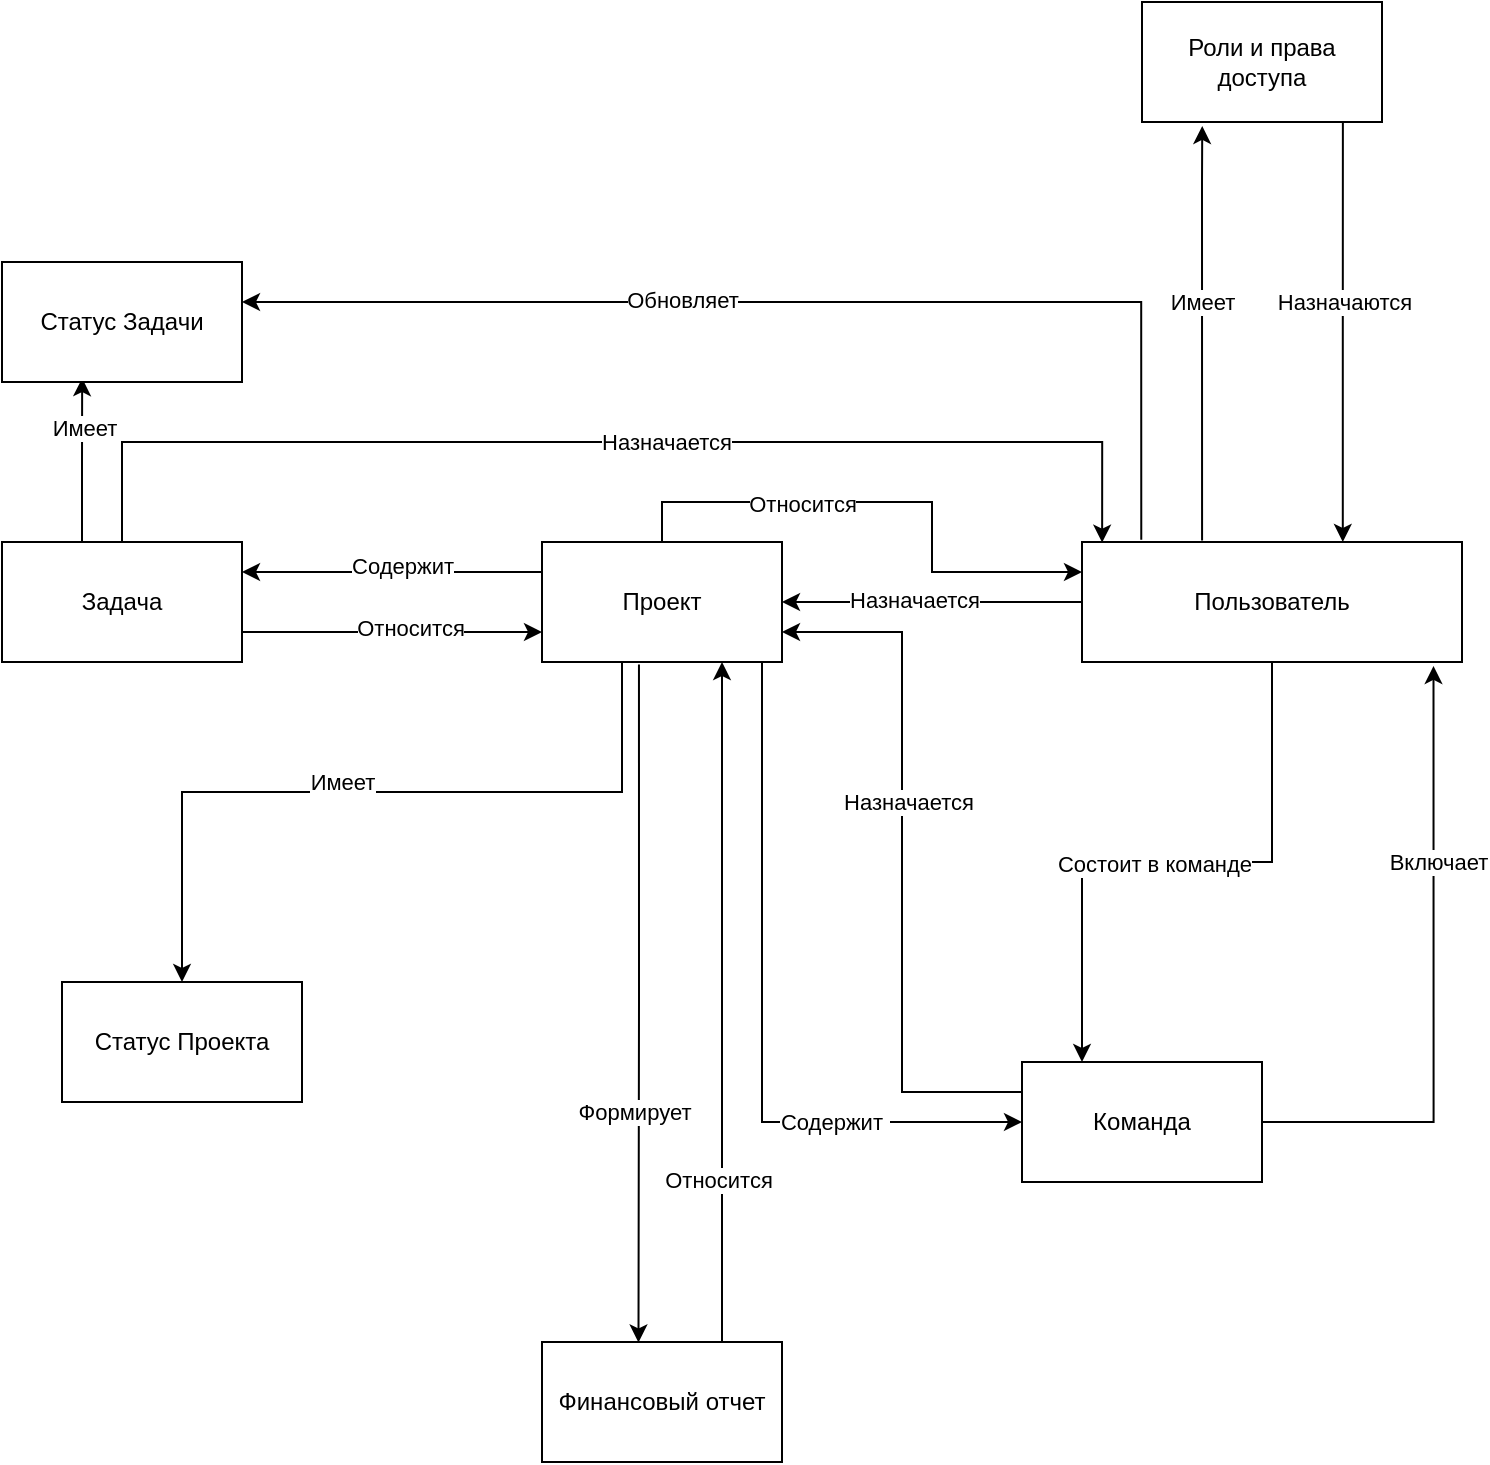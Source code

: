 <mxfile version="22.0.6" type="device">
  <diagram name="Page-1" id="oEurP3AkLmuGHhC5jFAH">
    <mxGraphModel dx="2440" dy="902" grid="1" gridSize="10" guides="1" tooltips="1" connect="1" arrows="1" fold="1" page="1" pageScale="1" pageWidth="850" pageHeight="1100" math="0" shadow="0">
      <root>
        <mxCell id="0" />
        <mxCell id="1" parent="0" />
        <mxCell id="lpnE2xACHy-9xreI-rhU-22" style="edgeStyle=orthogonalEdgeStyle;rounded=0;orthogonalLoop=1;jettySize=auto;html=1;entryX=0;entryY=0.25;entryDx=0;entryDy=0;exitX=0.5;exitY=0;exitDx=0;exitDy=0;" parent="1" source="lpnE2xACHy-9xreI-rhU-1" target="lpnE2xACHy-9xreI-rhU-6" edge="1">
          <mxGeometry relative="1" as="geometry" />
        </mxCell>
        <mxCell id="lpnE2xACHy-9xreI-rhU-23" value="Относится" style="edgeLabel;html=1;align=center;verticalAlign=middle;resizable=0;points=[];" parent="lpnE2xACHy-9xreI-rhU-22" vertex="1" connectable="0">
          <mxGeometry x="-0.321" y="-1" relative="1" as="geometry">
            <mxPoint as="offset" />
          </mxGeometry>
        </mxCell>
        <mxCell id="lpnE2xACHy-9xreI-rhU-24" style="edgeStyle=orthogonalEdgeStyle;rounded=0;orthogonalLoop=1;jettySize=auto;html=1;entryX=0;entryY=0.5;entryDx=0;entryDy=0;exitX=0.911;exitY=0.994;exitDx=0;exitDy=0;exitPerimeter=0;" parent="1" source="lpnE2xACHy-9xreI-rhU-1" target="lpnE2xACHy-9xreI-rhU-8" edge="1">
          <mxGeometry relative="1" as="geometry">
            <Array as="points">
              <mxPoint x="192" y="1000" />
              <mxPoint x="190" y="1000" />
              <mxPoint x="190" y="1230" />
            </Array>
          </mxGeometry>
        </mxCell>
        <mxCell id="lpnE2xACHy-9xreI-rhU-25" value="Содержит&amp;nbsp;" style="edgeLabel;html=1;align=center;verticalAlign=middle;resizable=0;points=[];" parent="lpnE2xACHy-9xreI-rhU-24" vertex="1" connectable="0">
          <mxGeometry x="0.337" y="-2" relative="1" as="geometry">
            <mxPoint x="26" y="-2" as="offset" />
          </mxGeometry>
        </mxCell>
        <mxCell id="lpnE2xACHy-9xreI-rhU-31" style="edgeStyle=orthogonalEdgeStyle;rounded=0;orthogonalLoop=1;jettySize=auto;html=1;entryX=1;entryY=0.25;entryDx=0;entryDy=0;exitX=0;exitY=0.25;exitDx=0;exitDy=0;" parent="1" source="lpnE2xACHy-9xreI-rhU-1" target="lpnE2xACHy-9xreI-rhU-2" edge="1">
          <mxGeometry relative="1" as="geometry" />
        </mxCell>
        <mxCell id="lpnE2xACHy-9xreI-rhU-32" value="Содержит" style="edgeLabel;html=1;align=center;verticalAlign=middle;resizable=0;points=[];" parent="lpnE2xACHy-9xreI-rhU-31" vertex="1" connectable="0">
          <mxGeometry x="-0.067" y="-3" relative="1" as="geometry">
            <mxPoint as="offset" />
          </mxGeometry>
        </mxCell>
        <mxCell id="lpnE2xACHy-9xreI-rhU-1" value="Проект" style="rounded=0;whiteSpace=wrap;html=1;" parent="1" vertex="1">
          <mxGeometry x="80" y="940" width="120" height="60" as="geometry" />
        </mxCell>
        <mxCell id="lpnE2xACHy-9xreI-rhU-29" style="edgeStyle=orthogonalEdgeStyle;rounded=0;orthogonalLoop=1;jettySize=auto;html=1;entryX=0;entryY=0.75;entryDx=0;entryDy=0;exitX=1;exitY=0.75;exitDx=0;exitDy=0;" parent="1" source="lpnE2xACHy-9xreI-rhU-2" target="lpnE2xACHy-9xreI-rhU-1" edge="1">
          <mxGeometry relative="1" as="geometry" />
        </mxCell>
        <mxCell id="lpnE2xACHy-9xreI-rhU-30" value="Относится" style="edgeLabel;html=1;align=center;verticalAlign=middle;resizable=0;points=[];" parent="lpnE2xACHy-9xreI-rhU-29" vertex="1" connectable="0">
          <mxGeometry x="0.12" y="2" relative="1" as="geometry">
            <mxPoint as="offset" />
          </mxGeometry>
        </mxCell>
        <mxCell id="BhW2O-7YPJXZD_6on5KU-4" style="edgeStyle=orthogonalEdgeStyle;rounded=0;orthogonalLoop=1;jettySize=auto;html=1;entryX=0.334;entryY=0.968;entryDx=0;entryDy=0;entryPerimeter=0;" edge="1" parent="1" source="lpnE2xACHy-9xreI-rhU-2" target="BhW2O-7YPJXZD_6on5KU-3">
          <mxGeometry relative="1" as="geometry">
            <Array as="points">
              <mxPoint x="-150" y="900" />
              <mxPoint x="-150" y="900" />
            </Array>
          </mxGeometry>
        </mxCell>
        <mxCell id="BhW2O-7YPJXZD_6on5KU-5" value="Имеет" style="edgeLabel;html=1;align=center;verticalAlign=middle;resizable=0;points=[];" vertex="1" connectable="0" parent="BhW2O-7YPJXZD_6on5KU-4">
          <mxGeometry x="0.103" y="-1" relative="1" as="geometry">
            <mxPoint y="-12" as="offset" />
          </mxGeometry>
        </mxCell>
        <mxCell id="lpnE2xACHy-9xreI-rhU-2" value="Задача" style="rounded=0;whiteSpace=wrap;html=1;" parent="1" vertex="1">
          <mxGeometry x="-190" y="940" width="120" height="60" as="geometry" />
        </mxCell>
        <mxCell id="lpnE2xACHy-9xreI-rhU-49" style="edgeStyle=orthogonalEdgeStyle;rounded=0;orthogonalLoop=1;jettySize=auto;html=1;endArrow=none;endFill=0;startArrow=classic;startFill=1;" parent="1" source="lpnE2xACHy-9xreI-rhU-5" edge="1">
          <mxGeometry relative="1" as="geometry">
            <mxPoint x="120" y="1000" as="targetPoint" />
            <Array as="points">
              <mxPoint x="30" y="1065" />
              <mxPoint x="120" y="1065" />
              <mxPoint x="120" y="1000" />
            </Array>
          </mxGeometry>
        </mxCell>
        <mxCell id="lpnE2xACHy-9xreI-rhU-50" value="Имеет" style="edgeLabel;html=1;align=center;verticalAlign=middle;resizable=0;points=[];" parent="lpnE2xACHy-9xreI-rhU-49" vertex="1" connectable="0">
          <mxGeometry x="-0.099" y="-1" relative="1" as="geometry">
            <mxPoint x="4" y="-6" as="offset" />
          </mxGeometry>
        </mxCell>
        <mxCell id="lpnE2xACHy-9xreI-rhU-5" value="Статус Проекта" style="rounded=0;whiteSpace=wrap;html=1;" parent="1" vertex="1">
          <mxGeometry x="-160" y="1160" width="120" height="60" as="geometry" />
        </mxCell>
        <mxCell id="lpnE2xACHy-9xreI-rhU-13" style="edgeStyle=orthogonalEdgeStyle;rounded=0;orthogonalLoop=1;jettySize=auto;html=1;exitX=0.316;exitY=-0.013;exitDx=0;exitDy=0;exitPerimeter=0;entryX=0.251;entryY=1.033;entryDx=0;entryDy=0;entryPerimeter=0;" parent="1" source="lpnE2xACHy-9xreI-rhU-6" target="lpnE2xACHy-9xreI-rhU-10" edge="1">
          <mxGeometry relative="1" as="geometry">
            <mxPoint x="410" y="910" as="sourcePoint" />
            <mxPoint x="410" y="740" as="targetPoint" />
            <Array as="points">
              <mxPoint x="410" y="760" />
              <mxPoint x="410" y="760" />
            </Array>
          </mxGeometry>
        </mxCell>
        <mxCell id="lpnE2xACHy-9xreI-rhU-14" value="Имеет" style="edgeLabel;html=1;align=center;verticalAlign=middle;resizable=0;points=[];" parent="lpnE2xACHy-9xreI-rhU-13" vertex="1" connectable="0">
          <mxGeometry x="0.476" relative="1" as="geometry">
            <mxPoint y="34" as="offset" />
          </mxGeometry>
        </mxCell>
        <mxCell id="lpnE2xACHy-9xreI-rhU-15" style="edgeStyle=orthogonalEdgeStyle;rounded=0;orthogonalLoop=1;jettySize=auto;html=1;entryX=0.25;entryY=0;entryDx=0;entryDy=0;" parent="1" source="lpnE2xACHy-9xreI-rhU-6" target="lpnE2xACHy-9xreI-rhU-8" edge="1">
          <mxGeometry relative="1" as="geometry" />
        </mxCell>
        <mxCell id="lpnE2xACHy-9xreI-rhU-16" value="Состоит в команде" style="edgeLabel;html=1;align=center;verticalAlign=middle;resizable=0;points=[];" parent="lpnE2xACHy-9xreI-rhU-15" vertex="1" connectable="0">
          <mxGeometry x="0.078" y="1" relative="1" as="geometry">
            <mxPoint as="offset" />
          </mxGeometry>
        </mxCell>
        <mxCell id="lpnE2xACHy-9xreI-rhU-20" style="edgeStyle=orthogonalEdgeStyle;rounded=0;orthogonalLoop=1;jettySize=auto;html=1;entryX=1;entryY=0.5;entryDx=0;entryDy=0;" parent="1" source="lpnE2xACHy-9xreI-rhU-6" target="lpnE2xACHy-9xreI-rhU-1" edge="1">
          <mxGeometry relative="1" as="geometry" />
        </mxCell>
        <mxCell id="lpnE2xACHy-9xreI-rhU-21" value="Назначается" style="edgeLabel;html=1;align=center;verticalAlign=middle;resizable=0;points=[];" parent="lpnE2xACHy-9xreI-rhU-20" vertex="1" connectable="0">
          <mxGeometry x="0.12" y="-1" relative="1" as="geometry">
            <mxPoint as="offset" />
          </mxGeometry>
        </mxCell>
        <mxCell id="lpnE2xACHy-9xreI-rhU-66" style="edgeStyle=orthogonalEdgeStyle;rounded=0;orthogonalLoop=1;jettySize=auto;html=1;entryX=0.402;entryY=0.004;entryDx=0;entryDy=0;exitX=0.404;exitY=1.021;exitDx=0;exitDy=0;exitPerimeter=0;entryPerimeter=0;" parent="1" source="lpnE2xACHy-9xreI-rhU-1" target="lpnE2xACHy-9xreI-rhU-9" edge="1">
          <mxGeometry relative="1" as="geometry">
            <Array as="points" />
          </mxGeometry>
        </mxCell>
        <mxCell id="lpnE2xACHy-9xreI-rhU-67" value="Формирует" style="edgeLabel;html=1;align=center;verticalAlign=middle;resizable=0;points=[];" parent="lpnE2xACHy-9xreI-rhU-66" vertex="1" connectable="0">
          <mxGeometry x="0.32" y="-2" relative="1" as="geometry">
            <mxPoint as="offset" />
          </mxGeometry>
        </mxCell>
        <mxCell id="lpnE2xACHy-9xreI-rhU-6" value="Пользователь" style="rounded=0;whiteSpace=wrap;html=1;" parent="1" vertex="1">
          <mxGeometry x="350" y="940" width="190" height="60" as="geometry" />
        </mxCell>
        <mxCell id="lpnE2xACHy-9xreI-rhU-27" style="edgeStyle=orthogonalEdgeStyle;rounded=0;orthogonalLoop=1;jettySize=auto;html=1;entryX=1;entryY=0.75;entryDx=0;entryDy=0;exitX=0;exitY=0.25;exitDx=0;exitDy=0;" parent="1" source="lpnE2xACHy-9xreI-rhU-8" target="lpnE2xACHy-9xreI-rhU-1" edge="1">
          <mxGeometry relative="1" as="geometry" />
        </mxCell>
        <mxCell id="lpnE2xACHy-9xreI-rhU-28" value="Назначается" style="edgeLabel;html=1;align=center;verticalAlign=middle;resizable=0;points=[];" parent="lpnE2xACHy-9xreI-rhU-27" vertex="1" connectable="0">
          <mxGeometry x="0.419" y="-3" relative="1" as="geometry">
            <mxPoint y="43" as="offset" />
          </mxGeometry>
        </mxCell>
        <mxCell id="lpnE2xACHy-9xreI-rhU-8" value="Команда" style="rounded=0;whiteSpace=wrap;html=1;" parent="1" vertex="1">
          <mxGeometry x="320" y="1200" width="120" height="60" as="geometry" />
        </mxCell>
        <mxCell id="BhW2O-7YPJXZD_6on5KU-1" style="edgeStyle=orthogonalEdgeStyle;rounded=0;orthogonalLoop=1;jettySize=auto;html=1;entryX=0.75;entryY=1;entryDx=0;entryDy=0;" edge="1" parent="1" source="lpnE2xACHy-9xreI-rhU-9" target="lpnE2xACHy-9xreI-rhU-1">
          <mxGeometry relative="1" as="geometry">
            <Array as="points">
              <mxPoint x="170" y="1360" />
              <mxPoint x="170" y="1360" />
            </Array>
          </mxGeometry>
        </mxCell>
        <mxCell id="BhW2O-7YPJXZD_6on5KU-2" value="Относится" style="edgeLabel;html=1;align=center;verticalAlign=middle;resizable=0;points=[];" vertex="1" connectable="0" parent="BhW2O-7YPJXZD_6on5KU-1">
          <mxGeometry x="-0.15" y="2" relative="1" as="geometry">
            <mxPoint y="63" as="offset" />
          </mxGeometry>
        </mxCell>
        <mxCell id="lpnE2xACHy-9xreI-rhU-9" value="Финансовый отчет" style="rounded=0;whiteSpace=wrap;html=1;" parent="1" vertex="1">
          <mxGeometry x="80" y="1340" width="120" height="60" as="geometry" />
        </mxCell>
        <mxCell id="lpnE2xACHy-9xreI-rhU-11" style="edgeStyle=orthogonalEdgeStyle;rounded=0;orthogonalLoop=1;jettySize=auto;html=1;exitX=0.837;exitY=1.003;exitDx=0;exitDy=0;exitPerimeter=0;" parent="1" source="lpnE2xACHy-9xreI-rhU-10" target="lpnE2xACHy-9xreI-rhU-6" edge="1">
          <mxGeometry relative="1" as="geometry">
            <mxPoint x="480" y="740" as="sourcePoint" />
            <Array as="points">
              <mxPoint x="480" y="835" />
              <mxPoint x="480" y="835" />
            </Array>
          </mxGeometry>
        </mxCell>
        <mxCell id="lpnE2xACHy-9xreI-rhU-12" value="Назначаются" style="edgeLabel;html=1;align=center;verticalAlign=middle;resizable=0;points=[];" parent="lpnE2xACHy-9xreI-rhU-11" vertex="1" connectable="0">
          <mxGeometry x="-0.25" y="1" relative="1" as="geometry">
            <mxPoint x="-1" y="11" as="offset" />
          </mxGeometry>
        </mxCell>
        <mxCell id="lpnE2xACHy-9xreI-rhU-10" value="Роли и права доступа" style="rounded=0;whiteSpace=wrap;html=1;" parent="1" vertex="1">
          <mxGeometry x="380" y="670" width="120" height="60" as="geometry" />
        </mxCell>
        <mxCell id="lpnE2xACHy-9xreI-rhU-17" style="edgeStyle=orthogonalEdgeStyle;rounded=0;orthogonalLoop=1;jettySize=auto;html=1;entryX=0.925;entryY=1.033;entryDx=0;entryDy=0;entryPerimeter=0;exitX=1;exitY=0.5;exitDx=0;exitDy=0;" parent="1" source="lpnE2xACHy-9xreI-rhU-8" target="lpnE2xACHy-9xreI-rhU-6" edge="1">
          <mxGeometry relative="1" as="geometry" />
        </mxCell>
        <mxCell id="lpnE2xACHy-9xreI-rhU-18" value="Включает" style="edgeLabel;html=1;align=center;verticalAlign=middle;resizable=0;points=[];" parent="lpnE2xACHy-9xreI-rhU-17" vertex="1" connectable="0">
          <mxGeometry x="-0.141" y="-2" relative="1" as="geometry">
            <mxPoint y="-81" as="offset" />
          </mxGeometry>
        </mxCell>
        <mxCell id="lpnE2xACHy-9xreI-rhU-33" style="edgeStyle=orthogonalEdgeStyle;rounded=0;orthogonalLoop=1;jettySize=auto;html=1;exitX=0.5;exitY=0;exitDx=0;exitDy=0;entryX=0.053;entryY=0.005;entryDx=0;entryDy=0;entryPerimeter=0;" parent="1" source="lpnE2xACHy-9xreI-rhU-2" target="lpnE2xACHy-9xreI-rhU-6" edge="1">
          <mxGeometry relative="1" as="geometry">
            <mxPoint x="380" y="910" as="targetPoint" />
            <Array as="points">
              <mxPoint x="-130" y="890" />
              <mxPoint x="360" y="890" />
            </Array>
          </mxGeometry>
        </mxCell>
        <mxCell id="lpnE2xACHy-9xreI-rhU-34" value="Назначается" style="edgeLabel;html=1;align=center;verticalAlign=middle;resizable=0;points=[];" parent="lpnE2xACHy-9xreI-rhU-33" vertex="1" connectable="0">
          <mxGeometry x="-0.036" y="-1" relative="1" as="geometry">
            <mxPoint x="37" y="-1" as="offset" />
          </mxGeometry>
        </mxCell>
        <mxCell id="BhW2O-7YPJXZD_6on5KU-3" value="Статус Задачи" style="rounded=0;whiteSpace=wrap;html=1;" vertex="1" parent="1">
          <mxGeometry x="-190" y="800" width="120" height="60" as="geometry" />
        </mxCell>
        <mxCell id="BhW2O-7YPJXZD_6on5KU-6" style="edgeStyle=orthogonalEdgeStyle;rounded=0;orthogonalLoop=1;jettySize=auto;html=1;entryX=0.156;entryY=-0.018;entryDx=0;entryDy=0;entryPerimeter=0;endArrow=none;endFill=0;startArrow=classic;startFill=1;" edge="1" parent="1" source="BhW2O-7YPJXZD_6on5KU-3" target="lpnE2xACHy-9xreI-rhU-6">
          <mxGeometry relative="1" as="geometry">
            <Array as="points">
              <mxPoint x="380" y="820" />
            </Array>
          </mxGeometry>
        </mxCell>
        <mxCell id="BhW2O-7YPJXZD_6on5KU-7" value="Обновляет" style="edgeLabel;html=1;align=center;verticalAlign=middle;resizable=0;points=[];" vertex="1" connectable="0" parent="BhW2O-7YPJXZD_6on5KU-6">
          <mxGeometry x="-0.227" y="1" relative="1" as="geometry">
            <mxPoint as="offset" />
          </mxGeometry>
        </mxCell>
      </root>
    </mxGraphModel>
  </diagram>
</mxfile>
